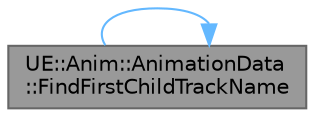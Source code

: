 digraph "UE::Anim::AnimationData::FindFirstChildTrackName"
{
 // INTERACTIVE_SVG=YES
 // LATEX_PDF_SIZE
  bgcolor="transparent";
  edge [fontname=Helvetica,fontsize=10,labelfontname=Helvetica,labelfontsize=10];
  node [fontname=Helvetica,fontsize=10,shape=box,height=0.2,width=0.4];
  rankdir="LR";
  Node1 [id="Node000001",label="UE::Anim::AnimationData\l::FindFirstChildTrackName",height=0.2,width=0.4,color="gray40", fillcolor="grey60", style="filled", fontcolor="black",tooltip="Finds the name of the first child track (bone) for the provided bone name."];
  Node1 -> Node1 [id="edge1_Node000001_Node000001",color="steelblue1",style="solid",tooltip=" "];
}
